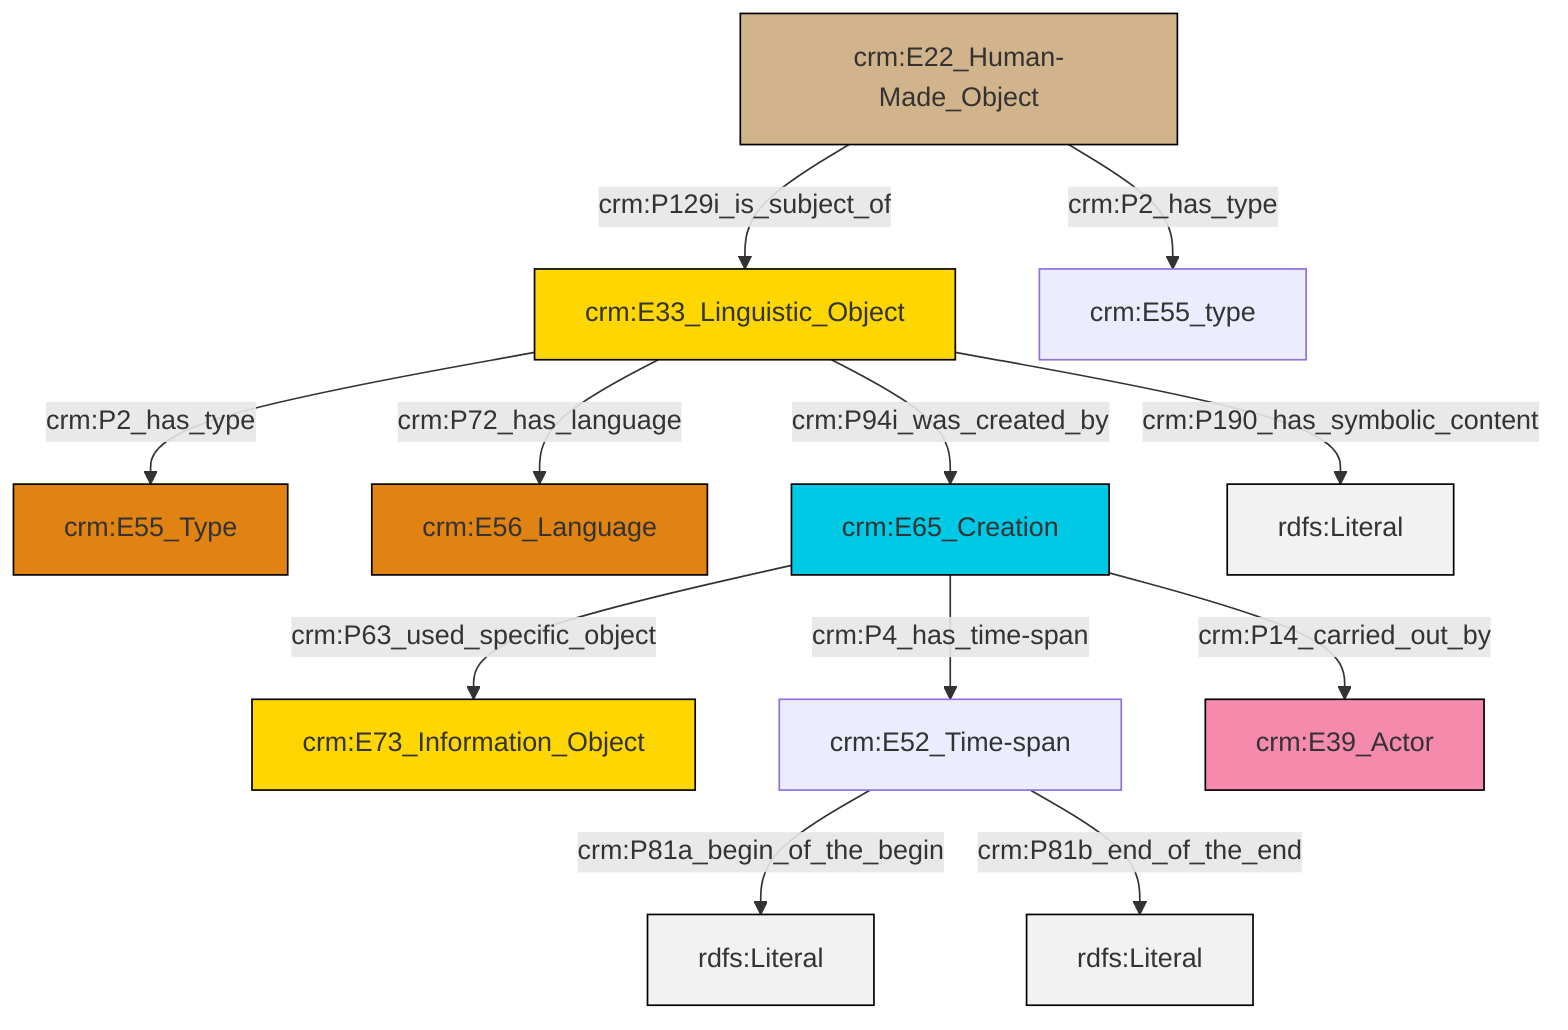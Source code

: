 graph TD
classDef Literal fill:#f2f2f2,stroke:#000000;
classDef CRM_Entity fill:#FFFFFF,stroke:#000000;
classDef Temporal_Entity fill:#00C9E6, stroke:#000000;
classDef Type fill:#E18312, stroke:#000000;
classDef Time-Span fill:#2C9C91, stroke:#000000;
classDef Appellation fill:#FFEB7F, stroke:#000000;
classDef Place fill:#008836, stroke:#000000;
classDef Persistent_Item fill:#B266B2, stroke:#000000;
classDef Conceptual_Object fill:#FFD700, stroke:#000000;
classDef Physical_Thing fill:#D2B48C, stroke:#000000;
classDef Actor fill:#f58aad, stroke:#000000;
classDef PC_Classes fill:#4ce600, stroke:#000000;
classDef Multi fill:#cccccc,stroke:#000000;

10["crm:E52_Time-span"]:::Default -->|crm:P81a_begin_of_the_begin| 12[rdfs:Literal]:::Literal
13["crm:E65_Creation"]:::Temporal_Entity -->|crm:P4_has_time-span| 10["crm:E52_Time-span"]:::Default
15["crm:E22_Human-Made_Object"]:::Physical_Thing -->|crm:P129i_is_subject_of| 2["crm:E33_Linguistic_Object"]:::Conceptual_Object
13["crm:E65_Creation"]:::Temporal_Entity -->|crm:P14_carried_out_by| 16["crm:E39_Actor"]:::Actor
2["crm:E33_Linguistic_Object"]:::Conceptual_Object -->|crm:P190_has_symbolic_content| 17[rdfs:Literal]:::Literal
13["crm:E65_Creation"]:::Temporal_Entity -->|crm:P63_used_specific_object| 4["crm:E73_Information_Object"]:::Conceptual_Object
2["crm:E33_Linguistic_Object"]:::Conceptual_Object -->|crm:P72_has_language| 8["crm:E56_Language"]:::Type
2["crm:E33_Linguistic_Object"]:::Conceptual_Object -->|crm:P94i_was_created_by| 13["crm:E65_Creation"]:::Temporal_Entity
10["crm:E52_Time-span"]:::Default -->|crm:P81b_end_of_the_end| 18[rdfs:Literal]:::Literal
15["crm:E22_Human-Made_Object"]:::Physical_Thing -->|crm:P2_has_type| 6["crm:E55_type"]:::Default
2["crm:E33_Linguistic_Object"]:::Conceptual_Object -->|crm:P2_has_type| 0["crm:E55_Type"]:::Type